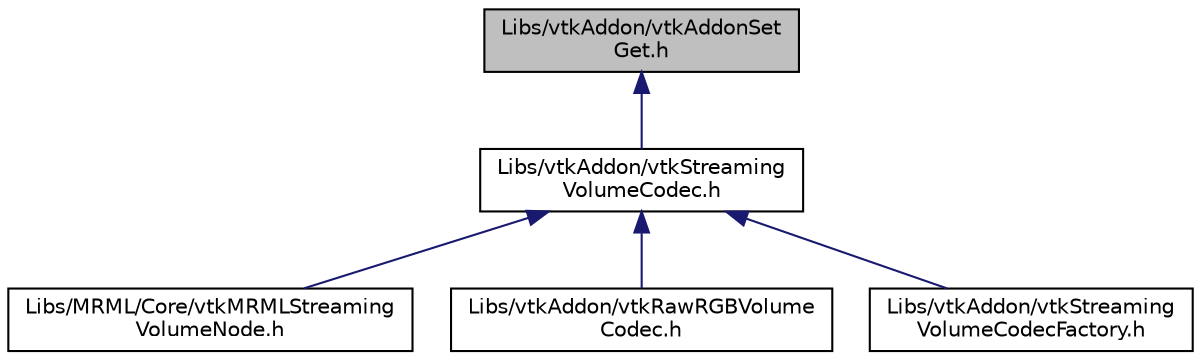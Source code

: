 digraph "Libs/vtkAddon/vtkAddonSetGet.h"
{
  bgcolor="transparent";
  edge [fontname="Helvetica",fontsize="10",labelfontname="Helvetica",labelfontsize="10"];
  node [fontname="Helvetica",fontsize="10",shape=record];
  Node1 [label="Libs/vtkAddon/vtkAddonSet\lGet.h",height=0.2,width=0.4,color="black", fillcolor="grey75", style="filled", fontcolor="black"];
  Node1 -> Node2 [dir="back",color="midnightblue",fontsize="10",style="solid",fontname="Helvetica"];
  Node2 [label="Libs/vtkAddon/vtkStreaming\lVolumeCodec.h",height=0.2,width=0.4,color="black",URL="$vtkStreamingVolumeCodec_8h.html"];
  Node2 -> Node3 [dir="back",color="midnightblue",fontsize="10",style="solid",fontname="Helvetica"];
  Node3 [label="Libs/MRML/Core/vtkMRMLStreaming\lVolumeNode.h",height=0.2,width=0.4,color="black",URL="$vtkMRMLStreamingVolumeNode_8h.html"];
  Node2 -> Node4 [dir="back",color="midnightblue",fontsize="10",style="solid",fontname="Helvetica"];
  Node4 [label="Libs/vtkAddon/vtkRawRGBVolume\lCodec.h",height=0.2,width=0.4,color="black",URL="$vtkRawRGBVolumeCodec_8h.html"];
  Node2 -> Node5 [dir="back",color="midnightblue",fontsize="10",style="solid",fontname="Helvetica"];
  Node5 [label="Libs/vtkAddon/vtkStreaming\lVolumeCodecFactory.h",height=0.2,width=0.4,color="black",URL="$vtkStreamingVolumeCodecFactory_8h.html"];
}
